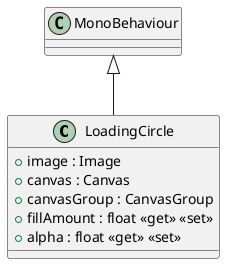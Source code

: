 @startuml
class LoadingCircle {
    + image : Image
    + canvas : Canvas
    + canvasGroup : CanvasGroup
    + fillAmount : float <<get>> <<set>>
    + alpha : float <<get>> <<set>>
}
MonoBehaviour <|-- LoadingCircle
@enduml
